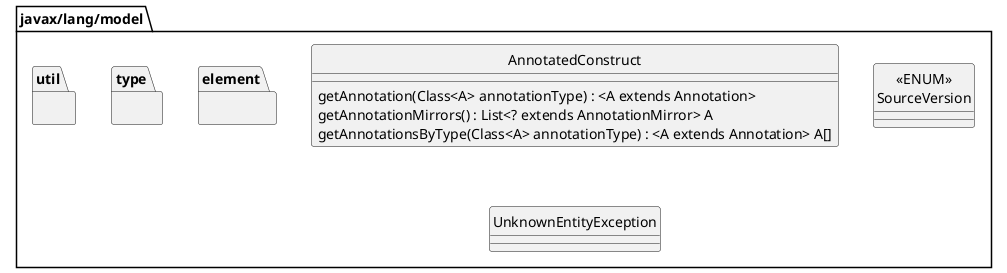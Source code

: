 @startuml
'https://plantuml.com/sequence-diagram
skinparam style Strictuml

package javax/lang/model
{
    class AnnotatedConstruct
    {
    getAnnotation(Class<A> annotationType) : <A extends Annotation>
    getAnnotationMirrors() : List<? extends AnnotationMirror> A
    getAnnotationsByType(Class<A> annotationType) : <A extends Annotation> A[]
    }
    enum "<<ENUM>>\nSourceVersion" as SourceVersion
    class UnknownEntityException
}

package javax/lang/model.element
{
}

package javax/lang/model.type
{
}

package javax/lang/model.util
{
}





@enduml